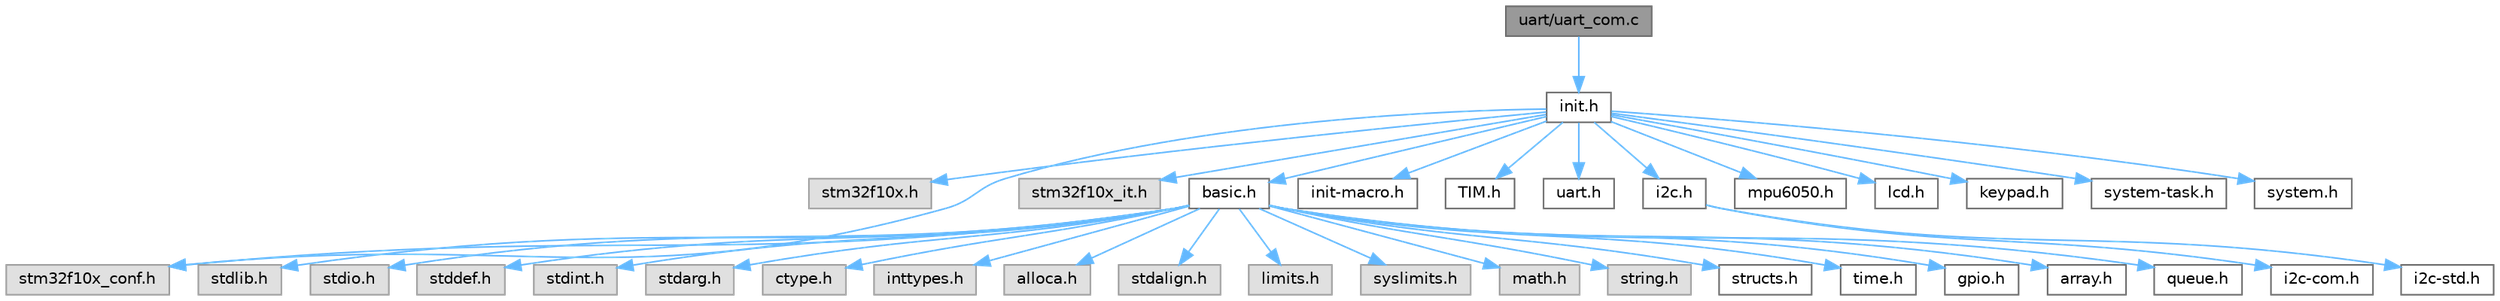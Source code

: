 digraph "uart/uart_com.c"
{
 // LATEX_PDF_SIZE
  bgcolor="transparent";
  edge [fontname=Helvetica,fontsize=10,labelfontname=Helvetica,labelfontsize=10];
  node [fontname=Helvetica,fontsize=10,shape=box,height=0.2,width=0.4];
  Node1 [label="uart/uart_com.c",height=0.2,width=0.4,color="gray40", fillcolor="grey60", style="filled", fontcolor="black",tooltip=" "];
  Node1 -> Node2 [color="steelblue1",style="solid"];
  Node2 [label="init.h",height=0.2,width=0.4,color="grey40", fillcolor="white", style="filled",URL="$init_8h.html",tooltip=" "];
  Node2 -> Node3 [color="steelblue1",style="solid"];
  Node3 [label="stm32f10x.h",height=0.2,width=0.4,color="grey60", fillcolor="#E0E0E0", style="filled",tooltip=" "];
  Node2 -> Node4 [color="steelblue1",style="solid"];
  Node4 [label="stm32f10x_conf.h",height=0.2,width=0.4,color="grey60", fillcolor="#E0E0E0", style="filled",tooltip=" "];
  Node2 -> Node5 [color="steelblue1",style="solid"];
  Node5 [label="stm32f10x_it.h",height=0.2,width=0.4,color="grey60", fillcolor="#E0E0E0", style="filled",tooltip=" "];
  Node2 -> Node6 [color="steelblue1",style="solid"];
  Node6 [label="basic.h",height=0.2,width=0.4,color="grey40", fillcolor="white", style="filled",URL="$basic_8h.html",tooltip=" "];
  Node6 -> Node4 [color="steelblue1",style="solid"];
  Node6 -> Node7 [color="steelblue1",style="solid"];
  Node7 [label="stdlib.h",height=0.2,width=0.4,color="grey60", fillcolor="#E0E0E0", style="filled",tooltip=" "];
  Node6 -> Node8 [color="steelblue1",style="solid"];
  Node8 [label="stdio.h",height=0.2,width=0.4,color="grey60", fillcolor="#E0E0E0", style="filled",tooltip=" "];
  Node6 -> Node9 [color="steelblue1",style="solid"];
  Node9 [label="stddef.h",height=0.2,width=0.4,color="grey60", fillcolor="#E0E0E0", style="filled",tooltip=" "];
  Node6 -> Node10 [color="steelblue1",style="solid"];
  Node10 [label="stdint.h",height=0.2,width=0.4,color="grey60", fillcolor="#E0E0E0", style="filled",tooltip=" "];
  Node6 -> Node11 [color="steelblue1",style="solid"];
  Node11 [label="stdarg.h",height=0.2,width=0.4,color="grey60", fillcolor="#E0E0E0", style="filled",tooltip=" "];
  Node6 -> Node12 [color="steelblue1",style="solid"];
  Node12 [label="ctype.h",height=0.2,width=0.4,color="grey60", fillcolor="#E0E0E0", style="filled",tooltip=" "];
  Node6 -> Node13 [color="steelblue1",style="solid"];
  Node13 [label="inttypes.h",height=0.2,width=0.4,color="grey60", fillcolor="#E0E0E0", style="filled",tooltip=" "];
  Node6 -> Node14 [color="steelblue1",style="solid"];
  Node14 [label="alloca.h",height=0.2,width=0.4,color="grey60", fillcolor="#E0E0E0", style="filled",tooltip=" "];
  Node6 -> Node15 [color="steelblue1",style="solid"];
  Node15 [label="stdalign.h",height=0.2,width=0.4,color="grey60", fillcolor="#E0E0E0", style="filled",tooltip=" "];
  Node6 -> Node16 [color="steelblue1",style="solid"];
  Node16 [label="limits.h",height=0.2,width=0.4,color="grey60", fillcolor="#E0E0E0", style="filled",tooltip=" "];
  Node6 -> Node17 [color="steelblue1",style="solid"];
  Node17 [label="syslimits.h",height=0.2,width=0.4,color="grey60", fillcolor="#E0E0E0", style="filled",tooltip=" "];
  Node6 -> Node18 [color="steelblue1",style="solid"];
  Node18 [label="math.h",height=0.2,width=0.4,color="grey60", fillcolor="#E0E0E0", style="filled",tooltip=" "];
  Node6 -> Node19 [color="steelblue1",style="solid"];
  Node19 [label="string.h",height=0.2,width=0.4,color="grey60", fillcolor="#E0E0E0", style="filled",tooltip=" "];
  Node6 -> Node20 [color="steelblue1",style="solid"];
  Node20 [label="structs.h",height=0.2,width=0.4,color="grey40", fillcolor="white", style="filled",URL="$structs_8h.html",tooltip=" "];
  Node6 -> Node21 [color="steelblue1",style="solid"];
  Node21 [label="time.h",height=0.2,width=0.4,color="grey40", fillcolor="white", style="filled",URL="$time_8h.html",tooltip=" "];
  Node6 -> Node22 [color="steelblue1",style="solid"];
  Node22 [label="gpio.h",height=0.2,width=0.4,color="grey40", fillcolor="white", style="filled",URL="$gpio_8h.html",tooltip=" "];
  Node6 -> Node23 [color="steelblue1",style="solid"];
  Node23 [label="array.h",height=0.2,width=0.4,color="grey40", fillcolor="white", style="filled",URL="$array_8h.html",tooltip=" "];
  Node6 -> Node24 [color="steelblue1",style="solid"];
  Node24 [label="queue.h",height=0.2,width=0.4,color="grey40", fillcolor="white", style="filled",URL="$queue_8h.html",tooltip=" "];
  Node2 -> Node25 [color="steelblue1",style="solid"];
  Node25 [label="init-macro.h",height=0.2,width=0.4,color="grey40", fillcolor="white", style="filled",URL="$init-macro_8h.html",tooltip=" "];
  Node2 -> Node26 [color="steelblue1",style="solid"];
  Node26 [label="TIM.h",height=0.2,width=0.4,color="grey40", fillcolor="white", style="filled",URL="$TIM_8h.html",tooltip=" "];
  Node2 -> Node27 [color="steelblue1",style="solid"];
  Node27 [label="uart.h",height=0.2,width=0.4,color="grey40", fillcolor="white", style="filled",URL="$uart_8h.html",tooltip=" "];
  Node2 -> Node28 [color="steelblue1",style="solid"];
  Node28 [label="i2c.h",height=0.2,width=0.4,color="grey40", fillcolor="white", style="filled",URL="$i2c_8h.html",tooltip=" "];
  Node28 -> Node29 [color="steelblue1",style="solid"];
  Node29 [label="i2c-com.h",height=0.2,width=0.4,color="grey40", fillcolor="white", style="filled",URL="$i2c-com_8h.html",tooltip=" "];
  Node28 -> Node30 [color="steelblue1",style="solid"];
  Node30 [label="i2c-std.h",height=0.2,width=0.4,color="grey40", fillcolor="white", style="filled",URL="$i2c-std_8h.html",tooltip=" "];
  Node2 -> Node31 [color="steelblue1",style="solid"];
  Node31 [label="mpu6050.h",height=0.2,width=0.4,color="grey40", fillcolor="white", style="filled",URL="$mpu6050_8h.html",tooltip=" "];
  Node2 -> Node32 [color="steelblue1",style="solid"];
  Node32 [label="lcd.h",height=0.2,width=0.4,color="grey40", fillcolor="white", style="filled",URL="$lcd_8h.html",tooltip=" "];
  Node2 -> Node33 [color="steelblue1",style="solid"];
  Node33 [label="keypad.h",height=0.2,width=0.4,color="grey40", fillcolor="white", style="filled",URL="$keypad_8h.html",tooltip=" "];
  Node2 -> Node34 [color="steelblue1",style="solid"];
  Node34 [label="system-task.h",height=0.2,width=0.4,color="grey40", fillcolor="white", style="filled",URL="$system-task_8h.html",tooltip=" "];
  Node2 -> Node35 [color="steelblue1",style="solid"];
  Node35 [label="system.h",height=0.2,width=0.4,color="grey40", fillcolor="white", style="filled",URL="$system_8h.html",tooltip=" "];
}
